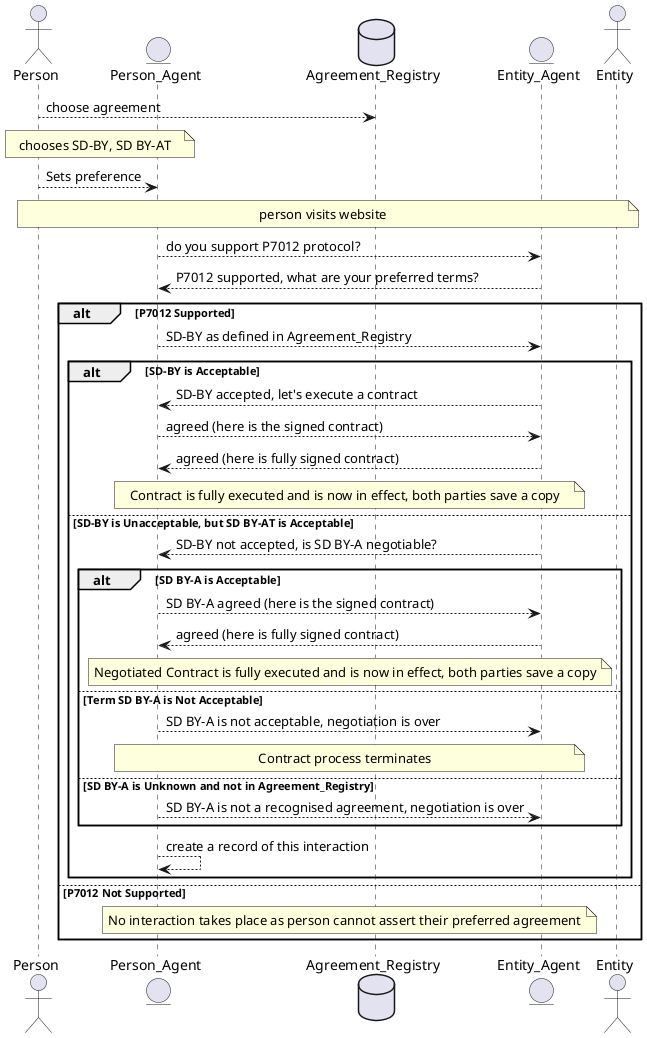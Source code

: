 @startuml
actor Person as P
entity Person_Agent as PA
database Agreement_Registry as R
entity Entity_Agent as PRA
actor Entity as SP

P --> R: choose agreement
note over P, PA: chooses SD-BY, SD BY-AT
P --> PA : Sets preference
note over P, SP: person visits website
PA --> PRA : do you support P7012 protocol?
PRA --> PA : P7012 supported, what are your preferred terms?

alt P7012 Supported
    PA --> PRA : SD-BY as defined in Agreement_Registry
    
    alt SD-BY is Acceptable
        PRA --> PA : SD-BY accepted, let's execute a contract
        PA --> PRA : agreed (here is the signed contract)
        PRA --> PA : agreed (here is fully signed contract)
        note over PRA, PA : Contract is fully executed and is now in effect, both parties save a copy
    else SD-BY is Unacceptable, but SD BY-AT is Acceptable
        PRA --> PA : SD-BY not accepted, is SD BY-A negotiable?

        alt SD BY-A is Acceptable
            PA --> PRA : SD BY-A agreed (here is the signed contract)
            PRA --> PA : agreed (here is fully signed contract)
            note over PRA, PA : Negotiated Contract is fully executed and is now in effect, both parties save a copy
        else Term SD BY-A is Not Acceptable
            PA --> PRA: SD BY-A is not acceptable, negotiation is over
            note over PRA, PA : Contract process terminates
        else SD BY-A is Unknown and not in Agreement_Registry
            PA --> PRA: SD BY-A is not a recognised agreement, negotiation is over
        end
        PA --> PA : create a record of this interaction
    end
else P7012 Not Supported
    note over PRA, PA : No interaction takes place as person cannot assert their preferred agreement
end
@enduml